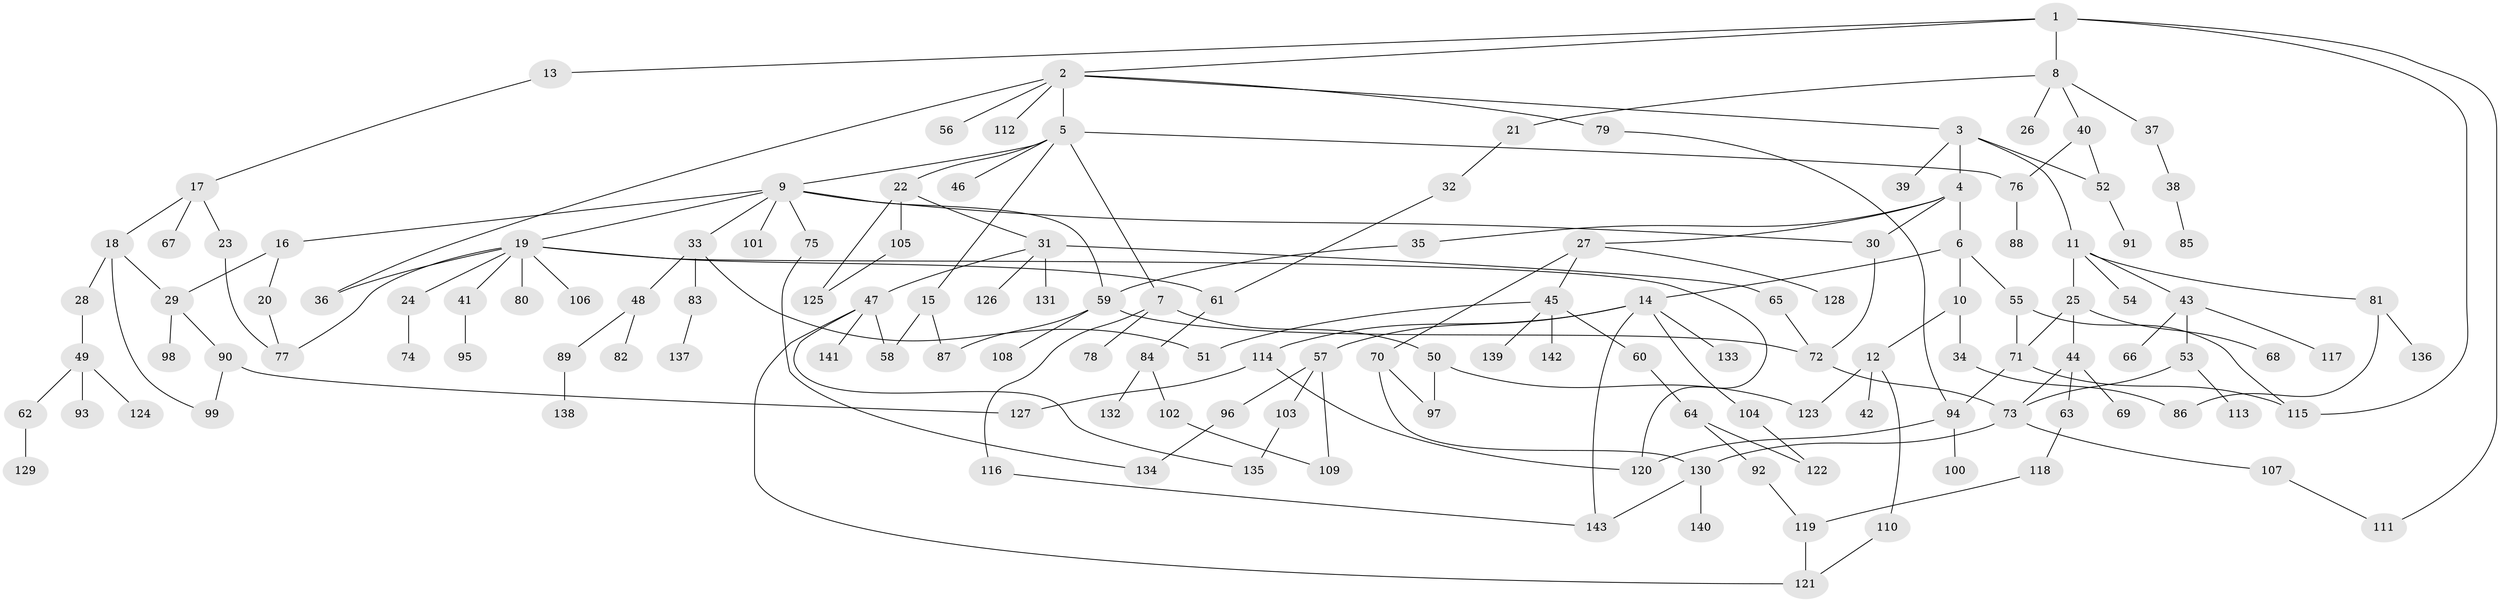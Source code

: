 // coarse degree distribution, {7: 0.017543859649122806, 5: 0.08771929824561403, 4: 0.08771929824561403, 8: 0.03508771929824561, 10: 0.017543859649122806, 15: 0.017543859649122806, 3: 0.21052631578947367, 9: 0.017543859649122806, 2: 0.17543859649122806, 1: 0.3157894736842105, 6: 0.017543859649122806}
// Generated by graph-tools (version 1.1) at 2025/17/03/04/25 18:17:01]
// undirected, 143 vertices, 181 edges
graph export_dot {
graph [start="1"]
  node [color=gray90,style=filled];
  1;
  2;
  3;
  4;
  5;
  6;
  7;
  8;
  9;
  10;
  11;
  12;
  13;
  14;
  15;
  16;
  17;
  18;
  19;
  20;
  21;
  22;
  23;
  24;
  25;
  26;
  27;
  28;
  29;
  30;
  31;
  32;
  33;
  34;
  35;
  36;
  37;
  38;
  39;
  40;
  41;
  42;
  43;
  44;
  45;
  46;
  47;
  48;
  49;
  50;
  51;
  52;
  53;
  54;
  55;
  56;
  57;
  58;
  59;
  60;
  61;
  62;
  63;
  64;
  65;
  66;
  67;
  68;
  69;
  70;
  71;
  72;
  73;
  74;
  75;
  76;
  77;
  78;
  79;
  80;
  81;
  82;
  83;
  84;
  85;
  86;
  87;
  88;
  89;
  90;
  91;
  92;
  93;
  94;
  95;
  96;
  97;
  98;
  99;
  100;
  101;
  102;
  103;
  104;
  105;
  106;
  107;
  108;
  109;
  110;
  111;
  112;
  113;
  114;
  115;
  116;
  117;
  118;
  119;
  120;
  121;
  122;
  123;
  124;
  125;
  126;
  127;
  128;
  129;
  130;
  131;
  132;
  133;
  134;
  135;
  136;
  137;
  138;
  139;
  140;
  141;
  142;
  143;
  1 -- 2;
  1 -- 8;
  1 -- 13;
  1 -- 115;
  1 -- 111;
  2 -- 3;
  2 -- 5;
  2 -- 36;
  2 -- 56;
  2 -- 79;
  2 -- 112;
  3 -- 4;
  3 -- 11;
  3 -- 39;
  3 -- 52;
  4 -- 6;
  4 -- 27;
  4 -- 35;
  4 -- 30;
  5 -- 7;
  5 -- 9;
  5 -- 15;
  5 -- 22;
  5 -- 46;
  5 -- 76;
  6 -- 10;
  6 -- 14;
  6 -- 55;
  7 -- 50;
  7 -- 78;
  7 -- 116;
  8 -- 21;
  8 -- 26;
  8 -- 37;
  8 -- 40;
  9 -- 16;
  9 -- 19;
  9 -- 30;
  9 -- 33;
  9 -- 59;
  9 -- 75;
  9 -- 101;
  10 -- 12;
  10 -- 34;
  11 -- 25;
  11 -- 43;
  11 -- 54;
  11 -- 81;
  12 -- 42;
  12 -- 110;
  12 -- 123;
  13 -- 17;
  14 -- 57;
  14 -- 104;
  14 -- 114;
  14 -- 133;
  14 -- 143;
  15 -- 58;
  15 -- 87;
  16 -- 20;
  16 -- 29;
  17 -- 18;
  17 -- 23;
  17 -- 67;
  18 -- 28;
  18 -- 99;
  18 -- 29;
  19 -- 24;
  19 -- 41;
  19 -- 61;
  19 -- 77;
  19 -- 80;
  19 -- 106;
  19 -- 120;
  19 -- 36;
  20 -- 77;
  21 -- 32;
  22 -- 31;
  22 -- 105;
  22 -- 125;
  23 -- 77;
  24 -- 74;
  25 -- 44;
  25 -- 68;
  25 -- 71;
  27 -- 45;
  27 -- 70;
  27 -- 128;
  28 -- 49;
  29 -- 90;
  29 -- 98;
  30 -- 72;
  31 -- 47;
  31 -- 65;
  31 -- 126;
  31 -- 131;
  32 -- 61;
  33 -- 48;
  33 -- 51;
  33 -- 83;
  34 -- 86;
  35 -- 59;
  37 -- 38;
  38 -- 85;
  40 -- 52;
  40 -- 76;
  41 -- 95;
  43 -- 53;
  43 -- 66;
  43 -- 117;
  44 -- 63;
  44 -- 69;
  44 -- 73;
  45 -- 60;
  45 -- 139;
  45 -- 142;
  45 -- 51;
  47 -- 135;
  47 -- 141;
  47 -- 121;
  47 -- 58;
  48 -- 82;
  48 -- 89;
  49 -- 62;
  49 -- 93;
  49 -- 124;
  50 -- 123;
  50 -- 97;
  52 -- 91;
  53 -- 73;
  53 -- 113;
  55 -- 115;
  55 -- 71;
  57 -- 96;
  57 -- 103;
  57 -- 109;
  59 -- 87;
  59 -- 108;
  59 -- 72;
  60 -- 64;
  61 -- 84;
  62 -- 129;
  63 -- 118;
  64 -- 92;
  64 -- 122;
  65 -- 72;
  70 -- 97;
  70 -- 130;
  71 -- 94;
  71 -- 115;
  72 -- 73;
  73 -- 107;
  73 -- 130;
  75 -- 134;
  76 -- 88;
  79 -- 94;
  81 -- 136;
  81 -- 86;
  83 -- 137;
  84 -- 102;
  84 -- 132;
  89 -- 138;
  90 -- 127;
  90 -- 99;
  92 -- 119;
  94 -- 100;
  94 -- 120;
  96 -- 134;
  102 -- 109;
  103 -- 135;
  104 -- 122;
  105 -- 125;
  107 -- 111;
  110 -- 121;
  114 -- 120;
  114 -- 127;
  116 -- 143;
  118 -- 119;
  119 -- 121;
  130 -- 140;
  130 -- 143;
}
